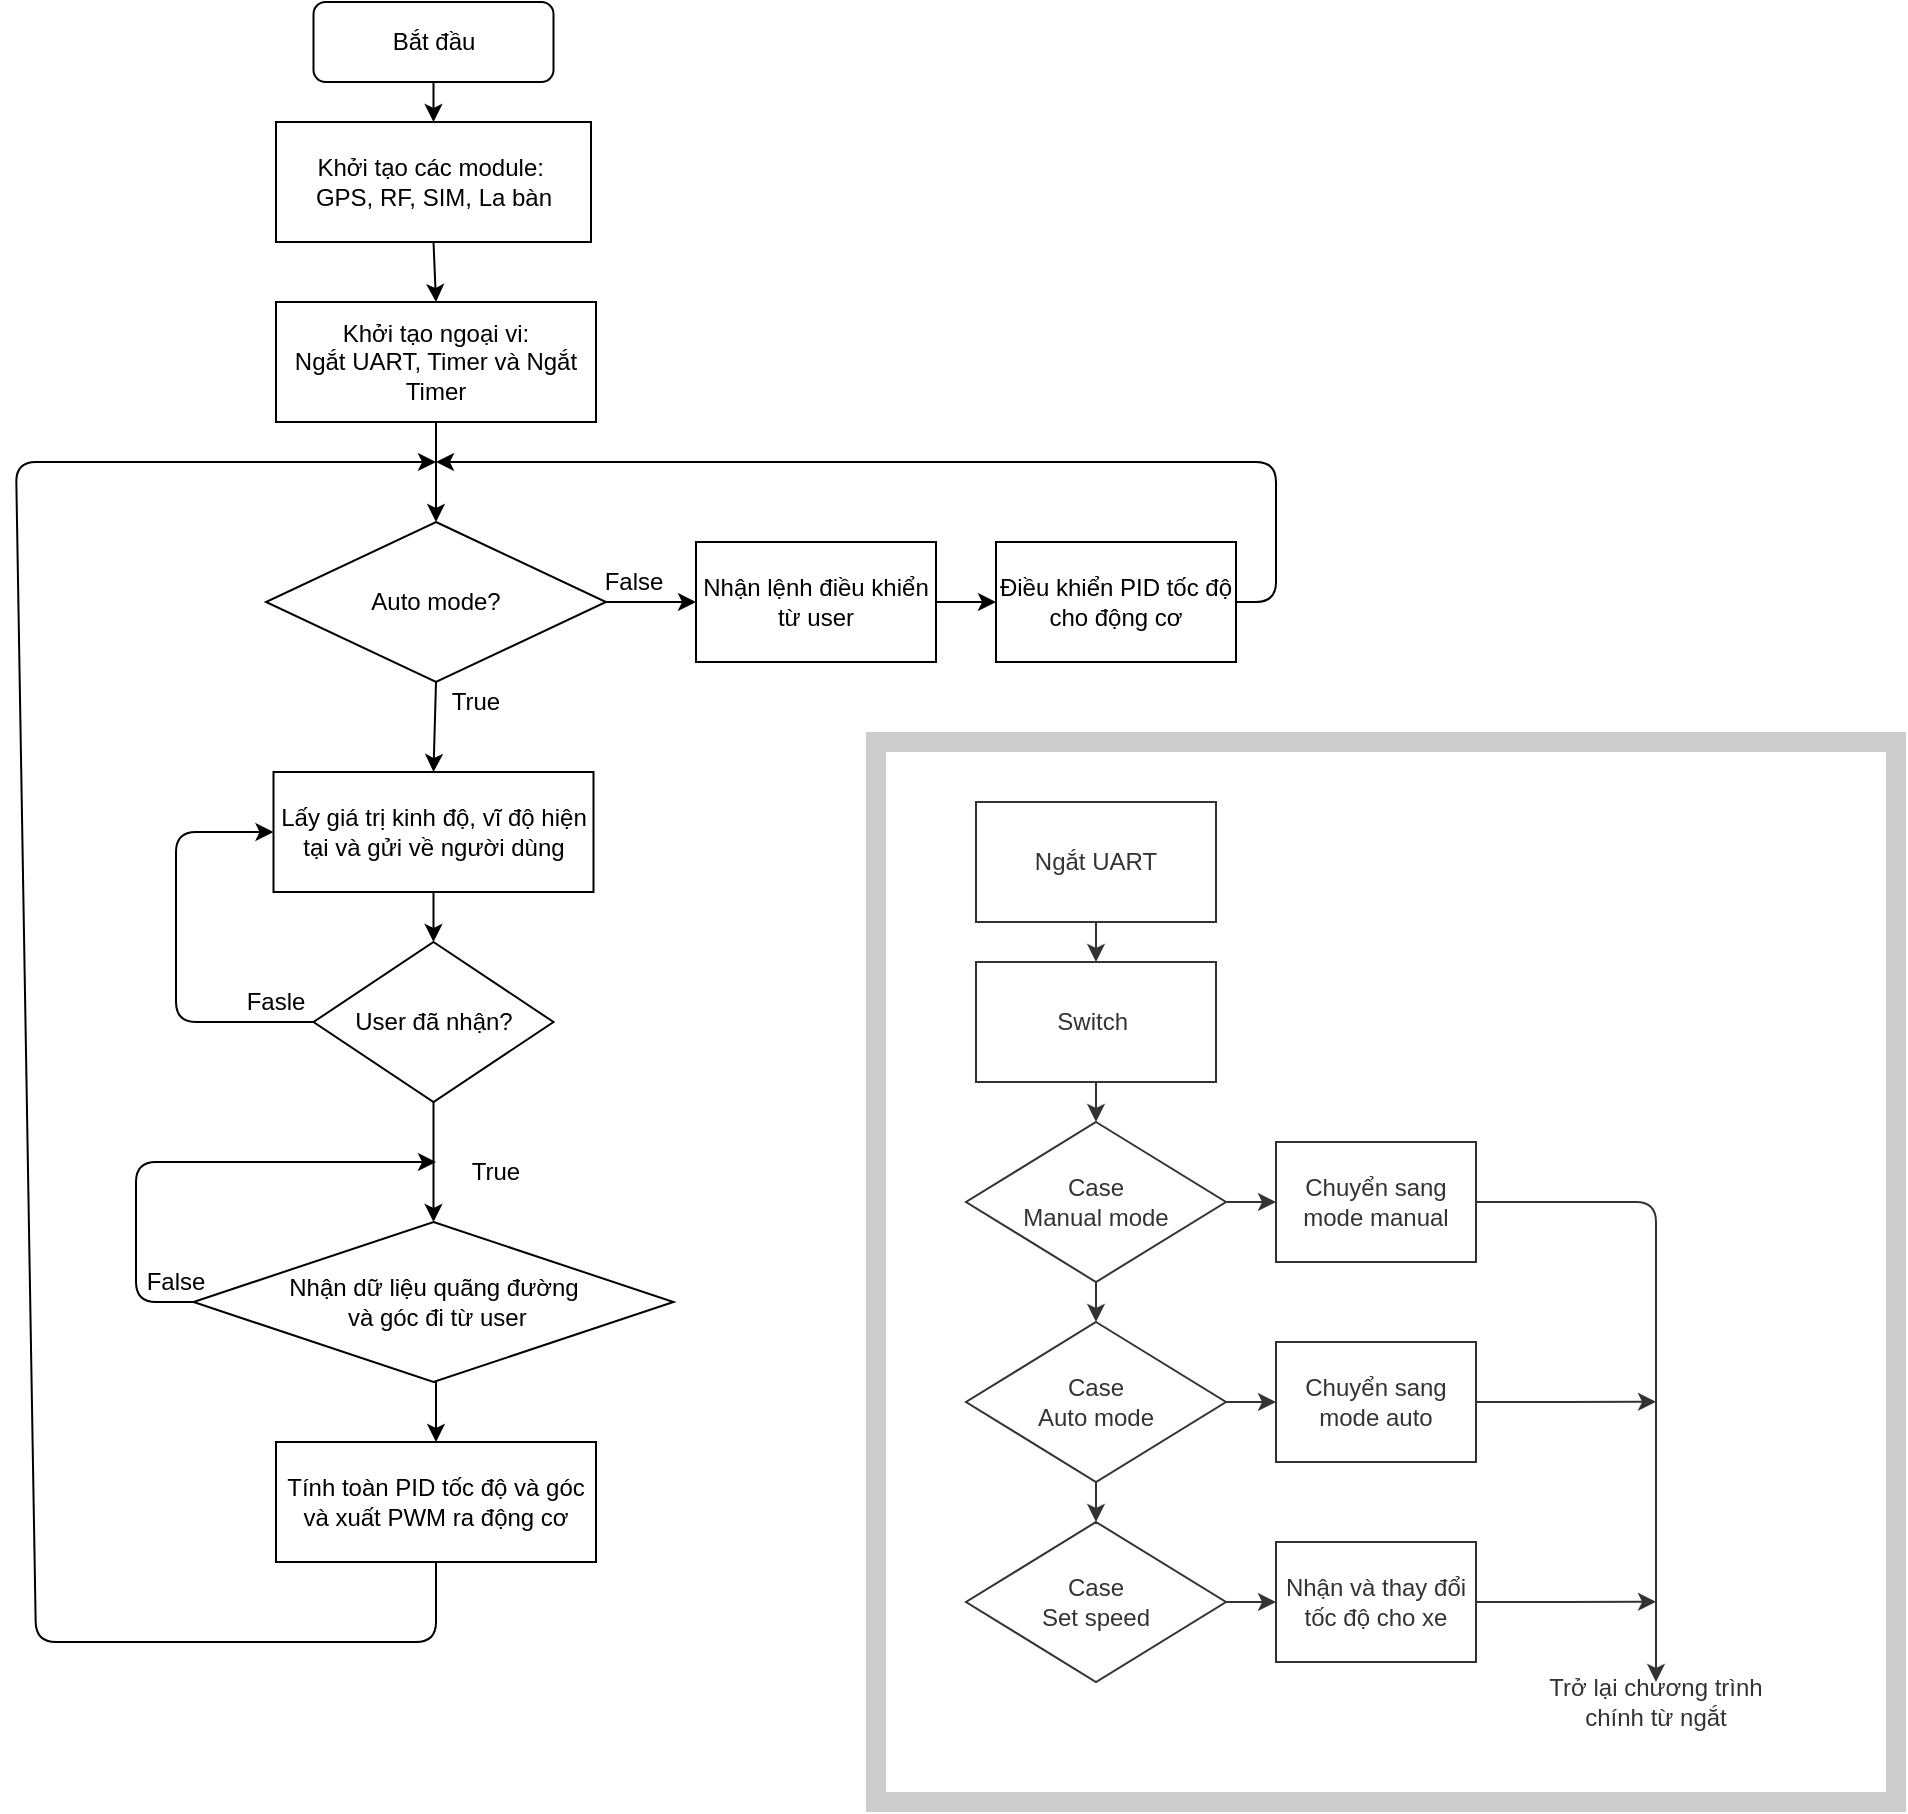 <mxfile version="14.9.3" type="github">
  <diagram id="C5RBs43oDa-KdzZeNtuy" name="Page-1">
    <mxGraphModel dx="1662" dy="2082" grid="1" gridSize="10" guides="1" tooltips="1" connect="1" arrows="1" fold="1" page="1" pageScale="1" pageWidth="827" pageHeight="1169" math="0" shadow="0">
      <root>
        <mxCell id="WIyWlLk6GJQsqaUBKTNV-0" />
        <mxCell id="WIyWlLk6GJQsqaUBKTNV-1" parent="WIyWlLk6GJQsqaUBKTNV-0" />
        <mxCell id="WIyWlLk6GJQsqaUBKTNV-3" value="Bắt đầu" style="rounded=1;whiteSpace=wrap;html=1;fontSize=12;glass=0;strokeWidth=1;shadow=0;" parent="WIyWlLk6GJQsqaUBKTNV-1" vertex="1">
          <mxGeometry x="338.75" y="-100" width="120" height="40" as="geometry" />
        </mxCell>
        <mxCell id="gWCB7NlJTMs1TYTA7h7S-0" value="Khởi tạo các module:&amp;nbsp;&lt;br&gt;GPS, RF, SIM, La bàn" style="rounded=0;whiteSpace=wrap;html=1;" vertex="1" parent="WIyWlLk6GJQsqaUBKTNV-1">
          <mxGeometry x="320" y="-40" width="157.5" height="60" as="geometry" />
        </mxCell>
        <mxCell id="gWCB7NlJTMs1TYTA7h7S-43" style="edgeStyle=orthogonalEdgeStyle;rounded=0;orthogonalLoop=1;jettySize=auto;html=1;exitX=0.5;exitY=1;exitDx=0;exitDy=0;entryX=0.5;entryY=0;entryDx=0;entryDy=0;" edge="1" parent="WIyWlLk6GJQsqaUBKTNV-1" source="gWCB7NlJTMs1TYTA7h7S-3" target="gWCB7NlJTMs1TYTA7h7S-42">
          <mxGeometry relative="1" as="geometry" />
        </mxCell>
        <mxCell id="gWCB7NlJTMs1TYTA7h7S-3" value="User đã nhận?" style="rhombus;whiteSpace=wrap;html=1;" vertex="1" parent="WIyWlLk6GJQsqaUBKTNV-1">
          <mxGeometry x="338.75" y="370" width="120" height="80" as="geometry" />
        </mxCell>
        <mxCell id="gWCB7NlJTMs1TYTA7h7S-4" value="Lấy giá trị kinh độ, vĩ độ hiện tại và gửi về người dùng" style="rounded=0;whiteSpace=wrap;html=1;" vertex="1" parent="WIyWlLk6GJQsqaUBKTNV-1">
          <mxGeometry x="318.75" y="285" width="160" height="60" as="geometry" />
        </mxCell>
        <mxCell id="gWCB7NlJTMs1TYTA7h7S-13" value="" style="endArrow=classic;html=1;exitX=0;exitY=0.5;exitDx=0;exitDy=0;entryX=0;entryY=0.5;entryDx=0;entryDy=0;" edge="1" parent="WIyWlLk6GJQsqaUBKTNV-1" source="gWCB7NlJTMs1TYTA7h7S-3" target="gWCB7NlJTMs1TYTA7h7S-4">
          <mxGeometry width="50" height="50" relative="1" as="geometry">
            <mxPoint x="390" y="365" as="sourcePoint" />
            <mxPoint x="440" y="315" as="targetPoint" />
            <Array as="points">
              <mxPoint x="270" y="410" />
              <mxPoint x="270" y="360" />
              <mxPoint x="270" y="315" />
            </Array>
          </mxGeometry>
        </mxCell>
        <mxCell id="gWCB7NlJTMs1TYTA7h7S-14" value="" style="endArrow=classic;html=1;exitX=0.5;exitY=1;exitDx=0;exitDy=0;" edge="1" parent="WIyWlLk6GJQsqaUBKTNV-1" source="WIyWlLk6GJQsqaUBKTNV-3" target="gWCB7NlJTMs1TYTA7h7S-0">
          <mxGeometry width="50" height="50" relative="1" as="geometry">
            <mxPoint x="390" y="120" as="sourcePoint" />
            <mxPoint x="440" y="70" as="targetPoint" />
          </mxGeometry>
        </mxCell>
        <mxCell id="gWCB7NlJTMs1TYTA7h7S-16" value="" style="endArrow=classic;html=1;exitX=0.5;exitY=1;exitDx=0;exitDy=0;entryX=0.5;entryY=0;entryDx=0;entryDy=0;" edge="1" parent="WIyWlLk6GJQsqaUBKTNV-1" source="gWCB7NlJTMs1TYTA7h7S-4" target="gWCB7NlJTMs1TYTA7h7S-3">
          <mxGeometry width="50" height="50" relative="1" as="geometry">
            <mxPoint x="420" y="145" as="sourcePoint" />
            <mxPoint x="420" y="195" as="targetPoint" />
          </mxGeometry>
        </mxCell>
        <mxCell id="gWCB7NlJTMs1TYTA7h7S-33" style="edgeStyle=orthogonalEdgeStyle;rounded=0;orthogonalLoop=1;jettySize=auto;html=1;exitX=1;exitY=0.5;exitDx=0;exitDy=0;entryX=0;entryY=0.5;entryDx=0;entryDy=0;" edge="1" parent="WIyWlLk6GJQsqaUBKTNV-1" source="gWCB7NlJTMs1TYTA7h7S-20" target="gWCB7NlJTMs1TYTA7h7S-26">
          <mxGeometry relative="1" as="geometry" />
        </mxCell>
        <mxCell id="gWCB7NlJTMs1TYTA7h7S-20" value="Auto mode?" style="rhombus;whiteSpace=wrap;html=1;" vertex="1" parent="WIyWlLk6GJQsqaUBKTNV-1">
          <mxGeometry x="315" y="160" width="170" height="80" as="geometry" />
        </mxCell>
        <mxCell id="gWCB7NlJTMs1TYTA7h7S-22" value="" style="endArrow=classic;html=1;exitX=0.5;exitY=1;exitDx=0;exitDy=0;entryX=0.5;entryY=0;entryDx=0;entryDy=0;" edge="1" parent="WIyWlLk6GJQsqaUBKTNV-1" source="gWCB7NlJTMs1TYTA7h7S-20" target="gWCB7NlJTMs1TYTA7h7S-4">
          <mxGeometry width="50" height="50" relative="1" as="geometry">
            <mxPoint x="390" y="230" as="sourcePoint" />
            <mxPoint x="440" y="180" as="targetPoint" />
          </mxGeometry>
        </mxCell>
        <mxCell id="gWCB7NlJTMs1TYTA7h7S-23" value="True" style="text;html=1;strokeColor=none;fillColor=none;align=center;verticalAlign=middle;whiteSpace=wrap;rounded=0;" vertex="1" parent="WIyWlLk6GJQsqaUBKTNV-1">
          <mxGeometry x="400" y="240" width="40" height="20" as="geometry" />
        </mxCell>
        <mxCell id="gWCB7NlJTMs1TYTA7h7S-34" style="edgeStyle=orthogonalEdgeStyle;rounded=0;orthogonalLoop=1;jettySize=auto;html=1;exitX=1;exitY=0.5;exitDx=0;exitDy=0;entryX=0;entryY=0.5;entryDx=0;entryDy=0;" edge="1" parent="WIyWlLk6GJQsqaUBKTNV-1" source="gWCB7NlJTMs1TYTA7h7S-26" target="gWCB7NlJTMs1TYTA7h7S-30">
          <mxGeometry relative="1" as="geometry" />
        </mxCell>
        <mxCell id="gWCB7NlJTMs1TYTA7h7S-26" value="Nhận lệnh điều khiển từ user" style="rounded=0;whiteSpace=wrap;html=1;" vertex="1" parent="WIyWlLk6GJQsqaUBKTNV-1">
          <mxGeometry x="530" y="170" width="120" height="60" as="geometry" />
        </mxCell>
        <mxCell id="gWCB7NlJTMs1TYTA7h7S-27" value="Khởi tạo ngoại vi:&lt;br&gt;Ngắt UART, Timer và Ngắt Timer" style="rounded=0;whiteSpace=wrap;html=1;" vertex="1" parent="WIyWlLk6GJQsqaUBKTNV-1">
          <mxGeometry x="320" y="50" width="160" height="60" as="geometry" />
        </mxCell>
        <mxCell id="gWCB7NlJTMs1TYTA7h7S-28" value="" style="endArrow=classic;html=1;exitX=0.5;exitY=1;exitDx=0;exitDy=0;entryX=0.5;entryY=0;entryDx=0;entryDy=0;" edge="1" parent="WIyWlLk6GJQsqaUBKTNV-1" source="gWCB7NlJTMs1TYTA7h7S-0" target="gWCB7NlJTMs1TYTA7h7S-27">
          <mxGeometry width="50" height="50" relative="1" as="geometry">
            <mxPoint x="390" y="110" as="sourcePoint" />
            <mxPoint x="440" y="60" as="targetPoint" />
          </mxGeometry>
        </mxCell>
        <mxCell id="gWCB7NlJTMs1TYTA7h7S-29" value="" style="endArrow=classic;html=1;exitX=0.5;exitY=1;exitDx=0;exitDy=0;entryX=0.5;entryY=0;entryDx=0;entryDy=0;" edge="1" parent="WIyWlLk6GJQsqaUBKTNV-1" source="gWCB7NlJTMs1TYTA7h7S-27" target="gWCB7NlJTMs1TYTA7h7S-20">
          <mxGeometry width="50" height="50" relative="1" as="geometry">
            <mxPoint x="390" y="210" as="sourcePoint" />
            <mxPoint x="440" y="160" as="targetPoint" />
          </mxGeometry>
        </mxCell>
        <mxCell id="gWCB7NlJTMs1TYTA7h7S-30" value="Điều khiển PID tốc độ cho động cơ" style="rounded=0;whiteSpace=wrap;html=1;" vertex="1" parent="WIyWlLk6GJQsqaUBKTNV-1">
          <mxGeometry x="680" y="170" width="120" height="60" as="geometry" />
        </mxCell>
        <mxCell id="gWCB7NlJTMs1TYTA7h7S-39" value="" style="endArrow=classic;html=1;exitX=1;exitY=0.5;exitDx=0;exitDy=0;" edge="1" parent="WIyWlLk6GJQsqaUBKTNV-1" source="gWCB7NlJTMs1TYTA7h7S-30">
          <mxGeometry width="50" height="50" relative="1" as="geometry">
            <mxPoint x="390" y="200" as="sourcePoint" />
            <mxPoint x="400" y="130" as="targetPoint" />
            <Array as="points">
              <mxPoint x="820" y="200" />
              <mxPoint x="820" y="130" />
            </Array>
          </mxGeometry>
        </mxCell>
        <mxCell id="gWCB7NlJTMs1TYTA7h7S-40" value="False" style="text;html=1;strokeColor=none;fillColor=none;align=center;verticalAlign=middle;whiteSpace=wrap;rounded=0;" vertex="1" parent="WIyWlLk6GJQsqaUBKTNV-1">
          <mxGeometry x="478.75" y="180" width="40" height="20" as="geometry" />
        </mxCell>
        <mxCell id="gWCB7NlJTMs1TYTA7h7S-50" style="edgeStyle=orthogonalEdgeStyle;rounded=0;orthogonalLoop=1;jettySize=auto;html=1;exitX=0.5;exitY=1;exitDx=0;exitDy=0;entryX=0.5;entryY=0;entryDx=0;entryDy=0;" edge="1" parent="WIyWlLk6GJQsqaUBKTNV-1" source="gWCB7NlJTMs1TYTA7h7S-42" target="gWCB7NlJTMs1TYTA7h7S-49">
          <mxGeometry relative="1" as="geometry" />
        </mxCell>
        <mxCell id="gWCB7NlJTMs1TYTA7h7S-42" value="Nhận dữ liệu quãng đường&lt;br&gt;&amp;nbsp;và góc đi từ user" style="rhombus;whiteSpace=wrap;html=1;" vertex="1" parent="WIyWlLk6GJQsqaUBKTNV-1">
          <mxGeometry x="278.75" y="510" width="240" height="80" as="geometry" />
        </mxCell>
        <mxCell id="gWCB7NlJTMs1TYTA7h7S-44" value="Fasle" style="text;html=1;strokeColor=none;fillColor=none;align=center;verticalAlign=middle;whiteSpace=wrap;rounded=0;" vertex="1" parent="WIyWlLk6GJQsqaUBKTNV-1">
          <mxGeometry x="300" y="390" width="40" height="20" as="geometry" />
        </mxCell>
        <mxCell id="gWCB7NlJTMs1TYTA7h7S-45" value="True" style="text;html=1;strokeColor=none;fillColor=none;align=center;verticalAlign=middle;whiteSpace=wrap;rounded=0;" vertex="1" parent="WIyWlLk6GJQsqaUBKTNV-1">
          <mxGeometry x="410" y="475" width="40" height="20" as="geometry" />
        </mxCell>
        <mxCell id="gWCB7NlJTMs1TYTA7h7S-47" value="" style="endArrow=classic;html=1;exitX=0;exitY=0.5;exitDx=0;exitDy=0;" edge="1" parent="WIyWlLk6GJQsqaUBKTNV-1" source="gWCB7NlJTMs1TYTA7h7S-42">
          <mxGeometry width="50" height="50" relative="1" as="geometry">
            <mxPoint x="380" y="580" as="sourcePoint" />
            <mxPoint x="400" y="480" as="targetPoint" />
            <Array as="points">
              <mxPoint x="250" y="550" />
              <mxPoint x="250" y="510" />
              <mxPoint x="250" y="480" />
              <mxPoint x="320" y="480" />
            </Array>
          </mxGeometry>
        </mxCell>
        <mxCell id="gWCB7NlJTMs1TYTA7h7S-48" value="False" style="text;html=1;strokeColor=none;fillColor=none;align=center;verticalAlign=middle;whiteSpace=wrap;rounded=0;" vertex="1" parent="WIyWlLk6GJQsqaUBKTNV-1">
          <mxGeometry x="250" y="530" width="40" height="20" as="geometry" />
        </mxCell>
        <mxCell id="gWCB7NlJTMs1TYTA7h7S-49" value="Tính toàn PID tốc độ và góc và xuất PWM ra động cơ" style="rounded=0;whiteSpace=wrap;html=1;" vertex="1" parent="WIyWlLk6GJQsqaUBKTNV-1">
          <mxGeometry x="320" y="620" width="160" height="60" as="geometry" />
        </mxCell>
        <mxCell id="gWCB7NlJTMs1TYTA7h7S-52" value="" style="endArrow=classic;html=1;exitX=0.5;exitY=1;exitDx=0;exitDy=0;" edge="1" parent="WIyWlLk6GJQsqaUBKTNV-1" source="gWCB7NlJTMs1TYTA7h7S-49">
          <mxGeometry width="50" height="50" relative="1" as="geometry">
            <mxPoint x="300" y="760" as="sourcePoint" />
            <mxPoint x="400" y="130" as="targetPoint" />
            <Array as="points">
              <mxPoint x="400" y="720" />
              <mxPoint x="200" y="720" />
              <mxPoint x="190" y="130" />
            </Array>
          </mxGeometry>
        </mxCell>
        <mxCell id="gWCB7NlJTMs1TYTA7h7S-72" style="edgeStyle=orthogonalEdgeStyle;rounded=0;orthogonalLoop=1;jettySize=auto;html=1;exitX=0.5;exitY=1;exitDx=0;exitDy=0;entryX=0.5;entryY=0;entryDx=0;entryDy=0;" edge="1" parent="WIyWlLk6GJQsqaUBKTNV-1" source="gWCB7NlJTMs1TYTA7h7S-53" target="gWCB7NlJTMs1TYTA7h7S-54">
          <mxGeometry relative="1" as="geometry" />
        </mxCell>
        <mxCell id="gWCB7NlJTMs1TYTA7h7S-53" value="Ngắt UART" style="rounded=0;whiteSpace=wrap;html=1;" vertex="1" parent="WIyWlLk6GJQsqaUBKTNV-1">
          <mxGeometry x="670" y="300" width="120" height="60" as="geometry" />
        </mxCell>
        <mxCell id="gWCB7NlJTMs1TYTA7h7S-58" style="edgeStyle=orthogonalEdgeStyle;rounded=0;orthogonalLoop=1;jettySize=auto;html=1;exitX=0.5;exitY=1;exitDx=0;exitDy=0;entryX=0.5;entryY=0;entryDx=0;entryDy=0;" edge="1" parent="WIyWlLk6GJQsqaUBKTNV-1" source="gWCB7NlJTMs1TYTA7h7S-54" target="gWCB7NlJTMs1TYTA7h7S-55">
          <mxGeometry relative="1" as="geometry" />
        </mxCell>
        <mxCell id="gWCB7NlJTMs1TYTA7h7S-54" value="Switch&amp;nbsp;" style="rounded=0;whiteSpace=wrap;html=1;" vertex="1" parent="WIyWlLk6GJQsqaUBKTNV-1">
          <mxGeometry x="670" y="380" width="120" height="60" as="geometry" />
        </mxCell>
        <mxCell id="gWCB7NlJTMs1TYTA7h7S-59" style="edgeStyle=orthogonalEdgeStyle;rounded=0;orthogonalLoop=1;jettySize=auto;html=1;exitX=0.5;exitY=1;exitDx=0;exitDy=0;entryX=0.5;entryY=0;entryDx=0;entryDy=0;" edge="1" parent="WIyWlLk6GJQsqaUBKTNV-1" source="gWCB7NlJTMs1TYTA7h7S-55" target="gWCB7NlJTMs1TYTA7h7S-56">
          <mxGeometry relative="1" as="geometry" />
        </mxCell>
        <mxCell id="gWCB7NlJTMs1TYTA7h7S-64" style="edgeStyle=orthogonalEdgeStyle;rounded=0;orthogonalLoop=1;jettySize=auto;html=1;exitX=1;exitY=0.5;exitDx=0;exitDy=0;entryX=0;entryY=0.5;entryDx=0;entryDy=0;" edge="1" parent="WIyWlLk6GJQsqaUBKTNV-1" source="gWCB7NlJTMs1TYTA7h7S-55" target="gWCB7NlJTMs1TYTA7h7S-61">
          <mxGeometry relative="1" as="geometry" />
        </mxCell>
        <mxCell id="gWCB7NlJTMs1TYTA7h7S-55" value="Case&lt;br&gt;Manual mode" style="rhombus;whiteSpace=wrap;html=1;" vertex="1" parent="WIyWlLk6GJQsqaUBKTNV-1">
          <mxGeometry x="665" y="460" width="130" height="80" as="geometry" />
        </mxCell>
        <mxCell id="gWCB7NlJTMs1TYTA7h7S-60" style="edgeStyle=orthogonalEdgeStyle;rounded=0;orthogonalLoop=1;jettySize=auto;html=1;exitX=0.5;exitY=1;exitDx=0;exitDy=0;entryX=0.5;entryY=0;entryDx=0;entryDy=0;" edge="1" parent="WIyWlLk6GJQsqaUBKTNV-1" source="gWCB7NlJTMs1TYTA7h7S-56" target="gWCB7NlJTMs1TYTA7h7S-57">
          <mxGeometry relative="1" as="geometry" />
        </mxCell>
        <mxCell id="gWCB7NlJTMs1TYTA7h7S-65" style="edgeStyle=orthogonalEdgeStyle;rounded=0;orthogonalLoop=1;jettySize=auto;html=1;exitX=1;exitY=0.5;exitDx=0;exitDy=0;entryX=0;entryY=0.5;entryDx=0;entryDy=0;" edge="1" parent="WIyWlLk6GJQsqaUBKTNV-1" source="gWCB7NlJTMs1TYTA7h7S-56" target="gWCB7NlJTMs1TYTA7h7S-62">
          <mxGeometry relative="1" as="geometry" />
        </mxCell>
        <mxCell id="gWCB7NlJTMs1TYTA7h7S-56" value="Case&lt;br&gt;Auto mode" style="rhombus;whiteSpace=wrap;html=1;" vertex="1" parent="WIyWlLk6GJQsqaUBKTNV-1">
          <mxGeometry x="665" y="560" width="130" height="80" as="geometry" />
        </mxCell>
        <mxCell id="gWCB7NlJTMs1TYTA7h7S-66" style="edgeStyle=orthogonalEdgeStyle;rounded=0;orthogonalLoop=1;jettySize=auto;html=1;exitX=1;exitY=0.5;exitDx=0;exitDy=0;entryX=0;entryY=0.5;entryDx=0;entryDy=0;" edge="1" parent="WIyWlLk6GJQsqaUBKTNV-1" source="gWCB7NlJTMs1TYTA7h7S-57" target="gWCB7NlJTMs1TYTA7h7S-63">
          <mxGeometry relative="1" as="geometry" />
        </mxCell>
        <mxCell id="gWCB7NlJTMs1TYTA7h7S-57" value="Case&lt;br&gt;Set speed" style="rhombus;whiteSpace=wrap;html=1;" vertex="1" parent="WIyWlLk6GJQsqaUBKTNV-1">
          <mxGeometry x="665" y="660" width="130" height="80" as="geometry" />
        </mxCell>
        <mxCell id="gWCB7NlJTMs1TYTA7h7S-61" value="Chuyển sang mode manual" style="rounded=0;whiteSpace=wrap;html=1;" vertex="1" parent="WIyWlLk6GJQsqaUBKTNV-1">
          <mxGeometry x="820" y="470" width="100" height="60" as="geometry" />
        </mxCell>
        <mxCell id="gWCB7NlJTMs1TYTA7h7S-70" style="edgeStyle=orthogonalEdgeStyle;rounded=0;orthogonalLoop=1;jettySize=auto;html=1;exitX=1;exitY=0.5;exitDx=0;exitDy=0;" edge="1" parent="WIyWlLk6GJQsqaUBKTNV-1" source="gWCB7NlJTMs1TYTA7h7S-62">
          <mxGeometry relative="1" as="geometry">
            <mxPoint x="1010" y="599.897" as="targetPoint" />
          </mxGeometry>
        </mxCell>
        <mxCell id="gWCB7NlJTMs1TYTA7h7S-62" value="Chuyển sang mode auto" style="rounded=0;whiteSpace=wrap;html=1;" vertex="1" parent="WIyWlLk6GJQsqaUBKTNV-1">
          <mxGeometry x="820" y="570" width="100" height="60" as="geometry" />
        </mxCell>
        <mxCell id="gWCB7NlJTMs1TYTA7h7S-71" style="edgeStyle=orthogonalEdgeStyle;rounded=0;orthogonalLoop=1;jettySize=auto;html=1;exitX=1;exitY=0.5;exitDx=0;exitDy=0;" edge="1" parent="WIyWlLk6GJQsqaUBKTNV-1" source="gWCB7NlJTMs1TYTA7h7S-63">
          <mxGeometry relative="1" as="geometry">
            <mxPoint x="1010" y="699.897" as="targetPoint" />
          </mxGeometry>
        </mxCell>
        <mxCell id="gWCB7NlJTMs1TYTA7h7S-63" value="Nhận và thay đổi tốc độ cho xe" style="rounded=0;whiteSpace=wrap;html=1;" vertex="1" parent="WIyWlLk6GJQsqaUBKTNV-1">
          <mxGeometry x="820" y="670" width="100" height="60" as="geometry" />
        </mxCell>
        <mxCell id="gWCB7NlJTMs1TYTA7h7S-67" value="Trở lại chương trình chính từ ngắt" style="text;html=1;strokeColor=none;fillColor=none;align=center;verticalAlign=middle;whiteSpace=wrap;rounded=0;" vertex="1" parent="WIyWlLk6GJQsqaUBKTNV-1">
          <mxGeometry x="950" y="740" width="120" height="20" as="geometry" />
        </mxCell>
        <mxCell id="gWCB7NlJTMs1TYTA7h7S-69" value="" style="endArrow=classic;html=1;exitX=1;exitY=0.5;exitDx=0;exitDy=0;entryX=0.5;entryY=0;entryDx=0;entryDy=0;" edge="1" parent="WIyWlLk6GJQsqaUBKTNV-1" source="gWCB7NlJTMs1TYTA7h7S-61" target="gWCB7NlJTMs1TYTA7h7S-67">
          <mxGeometry width="50" height="50" relative="1" as="geometry">
            <mxPoint x="740" y="600" as="sourcePoint" />
            <mxPoint x="790" y="550" as="targetPoint" />
            <Array as="points">
              <mxPoint x="1010" y="500" />
              <mxPoint x="1010" y="560" />
              <mxPoint x="1010" y="640" />
            </Array>
          </mxGeometry>
        </mxCell>
        <mxCell id="gWCB7NlJTMs1TYTA7h7S-73" value="" style="rounded=0;whiteSpace=wrap;html=1;opacity=20;strokeWidth=10;perimeterSpacing=7;" vertex="1" parent="WIyWlLk6GJQsqaUBKTNV-1">
          <mxGeometry x="620" y="270" width="510" height="530" as="geometry" />
        </mxCell>
      </root>
    </mxGraphModel>
  </diagram>
</mxfile>
